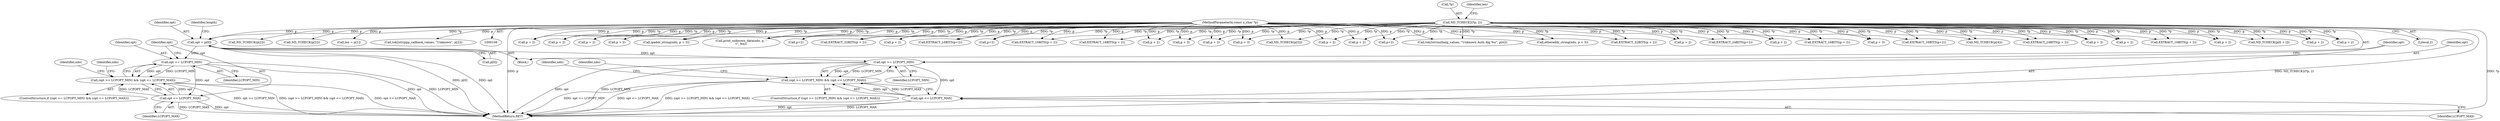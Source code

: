 digraph "0_tcpdump_7029d15f148ef24bb7c6668bc640f5470d085e5a_2@array" {
"1000130" [label="(Call,opt = p[0])"];
"1000121" [label="(Call,ND_TCHECK2(*p, 2))"];
"1000110" [label="(MethodParameterIn,const u_char *p)"];
"1000148" [label="(Call,opt >= LCPOPT_MIN)"];
"1000147" [label="(Call,(opt >= LCPOPT_MIN) && (opt <= LCPOPT_MAX))"];
"1000151" [label="(Call,opt <= LCPOPT_MAX)"];
"1000177" [label="(Call,opt >= LCPOPT_MIN)"];
"1000176" [label="(Call,(opt >= LCPOPT_MIN) && (opt <= LCPOPT_MAX))"];
"1000180" [label="(Call,opt <= LCPOPT_MAX)"];
"1000153" [label="(Identifier,LCPOPT_MAX)"];
"1000199" [label="(Identifier,ndo)"];
"1000271" [label="(Call,ND_TCHECK(p[6 + i]))"];
"1000240" [label="(Call,p + 2)"];
"1000239" [label="(Call,EXTRACT_24BITS(p + 2))"];
"1000371" [label="(Call,p + 2)"];
"1000125" [label="(Call,len = p[1])"];
"1000148" [label="(Call,opt >= LCPOPT_MIN)"];
"1000564" [label="(Call,p + 2)"];
"1000146" [label="(ControlStructure,if ((opt >= LCPOPT_MIN) && (opt <= LCPOPT_MAX)))"];
"1000182" [label="(Identifier,LCPOPT_MAX)"];
"1000311" [label="(Call,EXTRACT_16BITS(p + 2))"];
"1000429" [label="(Call,EXTRACT_16BITS(p+2))"];
"1000152" [label="(Identifier,opt)"];
"1000490" [label="(Call,p + 2)"];
"1000554" [label="(Call,p + 2)"];
"1000130" [label="(Call,opt = p[0])"];
"1000376" [label="(Call,p+2)"];
"1000430" [label="(Call,p+2)"];
"1000177" [label="(Call,opt >= LCPOPT_MIN)"];
"1000124" [label="(Literal,2)"];
"1000423" [label="(Call,p + 2)"];
"1000222" [label="(Call,p + 2)"];
"1000340" [label="(Call,p + 2)"];
"1000499" [label="(Call,EXTRACT_16BITS(p + 2))"];
"1000530" [label="(Call,tok2str(ppp_callback_values, \"Unknown\", p[2]))"];
"1000131" [label="(Identifier,opt)"];
"1000403" [label="(Call,print_unknown_data(ndo, p, \"\n\t\", len))"];
"1000563" [label="(Call,EXTRACT_16BITS(p + 2))"];
"1000149" [label="(Identifier,opt)"];
"1000151" [label="(Call,opt <= LCPOPT_MAX)"];
"1000330" [label="(Call,p + 2)"];
"1000302" [label="(Call,p + 2)"];
"1000520" [label="(Call,ND_TCHECK(p[2]))"];
"1000580" [label="(Call,ND_TCHECK(p[2]))"];
"1000653" [label="(Call,etheraddr_string(ndo, p + 3))"];
"1000156" [label="(Identifier,ndo)"];
"1000181" [label="(Identifier,opt)"];
"1000312" [label="(Call,p + 2)"];
"1000624" [label="(Call,ipaddr_string(ndo, p + 3))"];
"1000150" [label="(Identifier,LCPOPT_MIN)"];
"1000236" [label="(Call,p+2)"];
"1000243" [label="(Call,ND_TCHECK(p[5]))"];
"1000137" [label="(Identifier,length)"];
"1000112" [label="(Block,)"];
"1000339" [label="(Call,EXTRACT_32BITS(p + 2))"];
"1000185" [label="(Identifier,ndo)"];
"1000235" [label="(Call,EXTRACT_24BITS(p+2))"];
"1000370" [label="(Call,EXTRACT_16BITS(p + 2))"];
"1000358" [label="(Call,p + 2)"];
"1000169" [label="(Identifier,ndo)"];
"1000176" [label="(Call,(opt >= LCPOPT_MIN) && (opt <= LCPOPT_MAX))"];
"1000121" [label="(Call,ND_TCHECK2(*p, 2))"];
"1000467" [label="(Call,EXTRACT_32BITS(p + 2))"];
"1000180" [label="(Call,opt <= LCPOPT_MAX)"];
"1000132" [label="(Call,p[0])"];
"1000375" [label="(Call,EXTRACT_16BITS(p+2))"];
"1000626" [label="(Call,p + 3)"];
"1000655" [label="(Call,p + 3)"];
"1000175" [label="(ControlStructure,if ((opt >= LCPOPT_MIN) && (opt <= LCPOPT_MAX)))"];
"1000390" [label="(Call,tok2str(authalg_values, \"Unknown Auth Alg %u\", p[4]))"];
"1000745" [label="(MethodReturn,RET)"];
"1000122" [label="(Call,*p)"];
"1000500" [label="(Call,p + 2)"];
"1000644" [label="(Call,p + 3)"];
"1000110" [label="(MethodParameterIn,const u_char *p)"];
"1000381" [label="(Call,ND_TCHECK(p[4]))"];
"1000147" [label="(Call,(opt >= LCPOPT_MIN) && (opt <= LCPOPT_MAX))"];
"1000179" [label="(Identifier,LCPOPT_MIN)"];
"1000178" [label="(Identifier,opt)"];
"1000126" [label="(Identifier,len)"];
"1000615" [label="(Call,p + 3)"];
"1000468" [label="(Call,p + 2)"];
"1000458" [label="(Call,p + 2)"];
"1000130" -> "1000112"  [label="AST: "];
"1000130" -> "1000132"  [label="CFG: "];
"1000131" -> "1000130"  [label="AST: "];
"1000132" -> "1000130"  [label="AST: "];
"1000137" -> "1000130"  [label="CFG: "];
"1000130" -> "1000745"  [label="DDG: p[0]"];
"1000130" -> "1000745"  [label="DDG: opt"];
"1000121" -> "1000130"  [label="DDG: *p"];
"1000110" -> "1000130"  [label="DDG: p"];
"1000130" -> "1000148"  [label="DDG: opt"];
"1000130" -> "1000177"  [label="DDG: opt"];
"1000121" -> "1000112"  [label="AST: "];
"1000121" -> "1000124"  [label="CFG: "];
"1000122" -> "1000121"  [label="AST: "];
"1000124" -> "1000121"  [label="AST: "];
"1000126" -> "1000121"  [label="CFG: "];
"1000121" -> "1000745"  [label="DDG: ND_TCHECK2(*p, 2)"];
"1000121" -> "1000745"  [label="DDG: *p"];
"1000121" -> "1000222"  [label="DDG: *p"];
"1000121" -> "1000235"  [label="DDG: *p"];
"1000121" -> "1000236"  [label="DDG: *p"];
"1000121" -> "1000239"  [label="DDG: *p"];
"1000121" -> "1000240"  [label="DDG: *p"];
"1000121" -> "1000243"  [label="DDG: *p"];
"1000121" -> "1000271"  [label="DDG: *p"];
"1000121" -> "1000302"  [label="DDG: *p"];
"1000121" -> "1000311"  [label="DDG: *p"];
"1000121" -> "1000312"  [label="DDG: *p"];
"1000121" -> "1000330"  [label="DDG: *p"];
"1000121" -> "1000339"  [label="DDG: *p"];
"1000121" -> "1000340"  [label="DDG: *p"];
"1000121" -> "1000358"  [label="DDG: *p"];
"1000121" -> "1000370"  [label="DDG: *p"];
"1000121" -> "1000371"  [label="DDG: *p"];
"1000121" -> "1000375"  [label="DDG: *p"];
"1000121" -> "1000376"  [label="DDG: *p"];
"1000121" -> "1000381"  [label="DDG: *p"];
"1000121" -> "1000390"  [label="DDG: *p"];
"1000121" -> "1000403"  [label="DDG: *p"];
"1000121" -> "1000423"  [label="DDG: *p"];
"1000121" -> "1000429"  [label="DDG: *p"];
"1000121" -> "1000430"  [label="DDG: *p"];
"1000121" -> "1000458"  [label="DDG: *p"];
"1000121" -> "1000467"  [label="DDG: *p"];
"1000121" -> "1000468"  [label="DDG: *p"];
"1000121" -> "1000490"  [label="DDG: *p"];
"1000121" -> "1000499"  [label="DDG: *p"];
"1000121" -> "1000500"  [label="DDG: *p"];
"1000121" -> "1000554"  [label="DDG: *p"];
"1000121" -> "1000563"  [label="DDG: *p"];
"1000121" -> "1000564"  [label="DDG: *p"];
"1000121" -> "1000615"  [label="DDG: *p"];
"1000121" -> "1000624"  [label="DDG: *p"];
"1000121" -> "1000626"  [label="DDG: *p"];
"1000121" -> "1000644"  [label="DDG: *p"];
"1000121" -> "1000653"  [label="DDG: *p"];
"1000121" -> "1000655"  [label="DDG: *p"];
"1000110" -> "1000108"  [label="AST: "];
"1000110" -> "1000745"  [label="DDG: p"];
"1000110" -> "1000125"  [label="DDG: p"];
"1000110" -> "1000222"  [label="DDG: p"];
"1000110" -> "1000235"  [label="DDG: p"];
"1000110" -> "1000236"  [label="DDG: p"];
"1000110" -> "1000239"  [label="DDG: p"];
"1000110" -> "1000240"  [label="DDG: p"];
"1000110" -> "1000243"  [label="DDG: p"];
"1000110" -> "1000271"  [label="DDG: p"];
"1000110" -> "1000302"  [label="DDG: p"];
"1000110" -> "1000311"  [label="DDG: p"];
"1000110" -> "1000312"  [label="DDG: p"];
"1000110" -> "1000330"  [label="DDG: p"];
"1000110" -> "1000339"  [label="DDG: p"];
"1000110" -> "1000340"  [label="DDG: p"];
"1000110" -> "1000358"  [label="DDG: p"];
"1000110" -> "1000370"  [label="DDG: p"];
"1000110" -> "1000371"  [label="DDG: p"];
"1000110" -> "1000375"  [label="DDG: p"];
"1000110" -> "1000376"  [label="DDG: p"];
"1000110" -> "1000381"  [label="DDG: p"];
"1000110" -> "1000390"  [label="DDG: p"];
"1000110" -> "1000403"  [label="DDG: p"];
"1000110" -> "1000423"  [label="DDG: p"];
"1000110" -> "1000429"  [label="DDG: p"];
"1000110" -> "1000430"  [label="DDG: p"];
"1000110" -> "1000458"  [label="DDG: p"];
"1000110" -> "1000467"  [label="DDG: p"];
"1000110" -> "1000468"  [label="DDG: p"];
"1000110" -> "1000490"  [label="DDG: p"];
"1000110" -> "1000499"  [label="DDG: p"];
"1000110" -> "1000500"  [label="DDG: p"];
"1000110" -> "1000520"  [label="DDG: p"];
"1000110" -> "1000530"  [label="DDG: p"];
"1000110" -> "1000554"  [label="DDG: p"];
"1000110" -> "1000563"  [label="DDG: p"];
"1000110" -> "1000564"  [label="DDG: p"];
"1000110" -> "1000580"  [label="DDG: p"];
"1000110" -> "1000615"  [label="DDG: p"];
"1000110" -> "1000624"  [label="DDG: p"];
"1000110" -> "1000626"  [label="DDG: p"];
"1000110" -> "1000644"  [label="DDG: p"];
"1000110" -> "1000653"  [label="DDG: p"];
"1000110" -> "1000655"  [label="DDG: p"];
"1000148" -> "1000147"  [label="AST: "];
"1000148" -> "1000150"  [label="CFG: "];
"1000149" -> "1000148"  [label="AST: "];
"1000150" -> "1000148"  [label="AST: "];
"1000152" -> "1000148"  [label="CFG: "];
"1000147" -> "1000148"  [label="CFG: "];
"1000148" -> "1000745"  [label="DDG: opt"];
"1000148" -> "1000745"  [label="DDG: LCPOPT_MIN"];
"1000148" -> "1000147"  [label="DDG: opt"];
"1000148" -> "1000147"  [label="DDG: LCPOPT_MIN"];
"1000148" -> "1000151"  [label="DDG: opt"];
"1000147" -> "1000146"  [label="AST: "];
"1000147" -> "1000151"  [label="CFG: "];
"1000151" -> "1000147"  [label="AST: "];
"1000156" -> "1000147"  [label="CFG: "];
"1000169" -> "1000147"  [label="CFG: "];
"1000147" -> "1000745"  [label="DDG: opt <= LCPOPT_MAX"];
"1000147" -> "1000745"  [label="DDG: opt >= LCPOPT_MIN"];
"1000147" -> "1000745"  [label="DDG: (opt >= LCPOPT_MIN) && (opt <= LCPOPT_MAX)"];
"1000151" -> "1000147"  [label="DDG: opt"];
"1000151" -> "1000147"  [label="DDG: LCPOPT_MAX"];
"1000151" -> "1000153"  [label="CFG: "];
"1000152" -> "1000151"  [label="AST: "];
"1000153" -> "1000151"  [label="AST: "];
"1000151" -> "1000745"  [label="DDG: opt"];
"1000151" -> "1000745"  [label="DDG: LCPOPT_MAX"];
"1000177" -> "1000176"  [label="AST: "];
"1000177" -> "1000179"  [label="CFG: "];
"1000178" -> "1000177"  [label="AST: "];
"1000179" -> "1000177"  [label="AST: "];
"1000181" -> "1000177"  [label="CFG: "];
"1000176" -> "1000177"  [label="CFG: "];
"1000177" -> "1000745"  [label="DDG: opt"];
"1000177" -> "1000745"  [label="DDG: LCPOPT_MIN"];
"1000177" -> "1000176"  [label="DDG: opt"];
"1000177" -> "1000176"  [label="DDG: LCPOPT_MIN"];
"1000177" -> "1000180"  [label="DDG: opt"];
"1000176" -> "1000175"  [label="AST: "];
"1000176" -> "1000180"  [label="CFG: "];
"1000180" -> "1000176"  [label="AST: "];
"1000185" -> "1000176"  [label="CFG: "];
"1000199" -> "1000176"  [label="CFG: "];
"1000176" -> "1000745"  [label="DDG: opt <= LCPOPT_MAX"];
"1000176" -> "1000745"  [label="DDG: (opt >= LCPOPT_MIN) && (opt <= LCPOPT_MAX)"];
"1000176" -> "1000745"  [label="DDG: opt >= LCPOPT_MIN"];
"1000180" -> "1000176"  [label="DDG: opt"];
"1000180" -> "1000176"  [label="DDG: LCPOPT_MAX"];
"1000180" -> "1000182"  [label="CFG: "];
"1000181" -> "1000180"  [label="AST: "];
"1000182" -> "1000180"  [label="AST: "];
"1000180" -> "1000745"  [label="DDG: LCPOPT_MAX"];
"1000180" -> "1000745"  [label="DDG: opt"];
}
